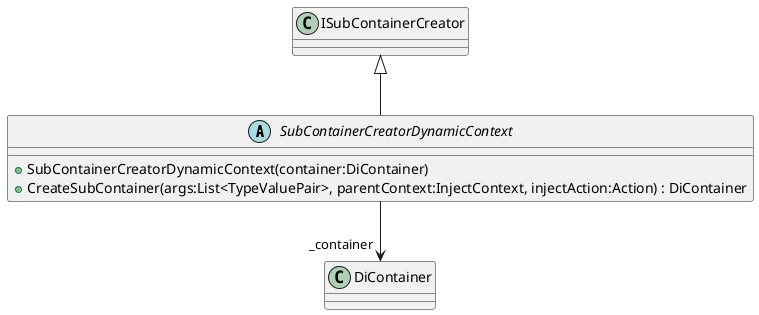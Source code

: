 @startuml
abstract class SubContainerCreatorDynamicContext {
    + SubContainerCreatorDynamicContext(container:DiContainer)
    + CreateSubContainer(args:List<TypeValuePair>, parentContext:InjectContext, injectAction:Action) : DiContainer
}
ISubContainerCreator <|-- SubContainerCreatorDynamicContext
SubContainerCreatorDynamicContext --> "_container" DiContainer
@enduml
